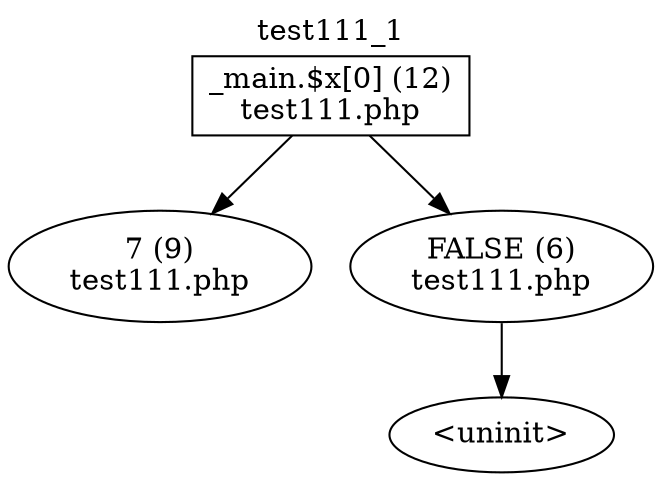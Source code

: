 digraph cfg {
  label="test111_1";
  labelloc=t;
  n1 [shape=box, label="_main.$x[0] (12)\ntest111.php"];
  n2 [shape=ellipse, label="7 (9)\ntest111.php"];
  n3 [shape=ellipse, label="FALSE (6)\ntest111.php"];
  n4 [shape=ellipse, label="<uninit>"];
  n1 -> n2;
  n1 -> n3;
  n3 -> n4;
}

